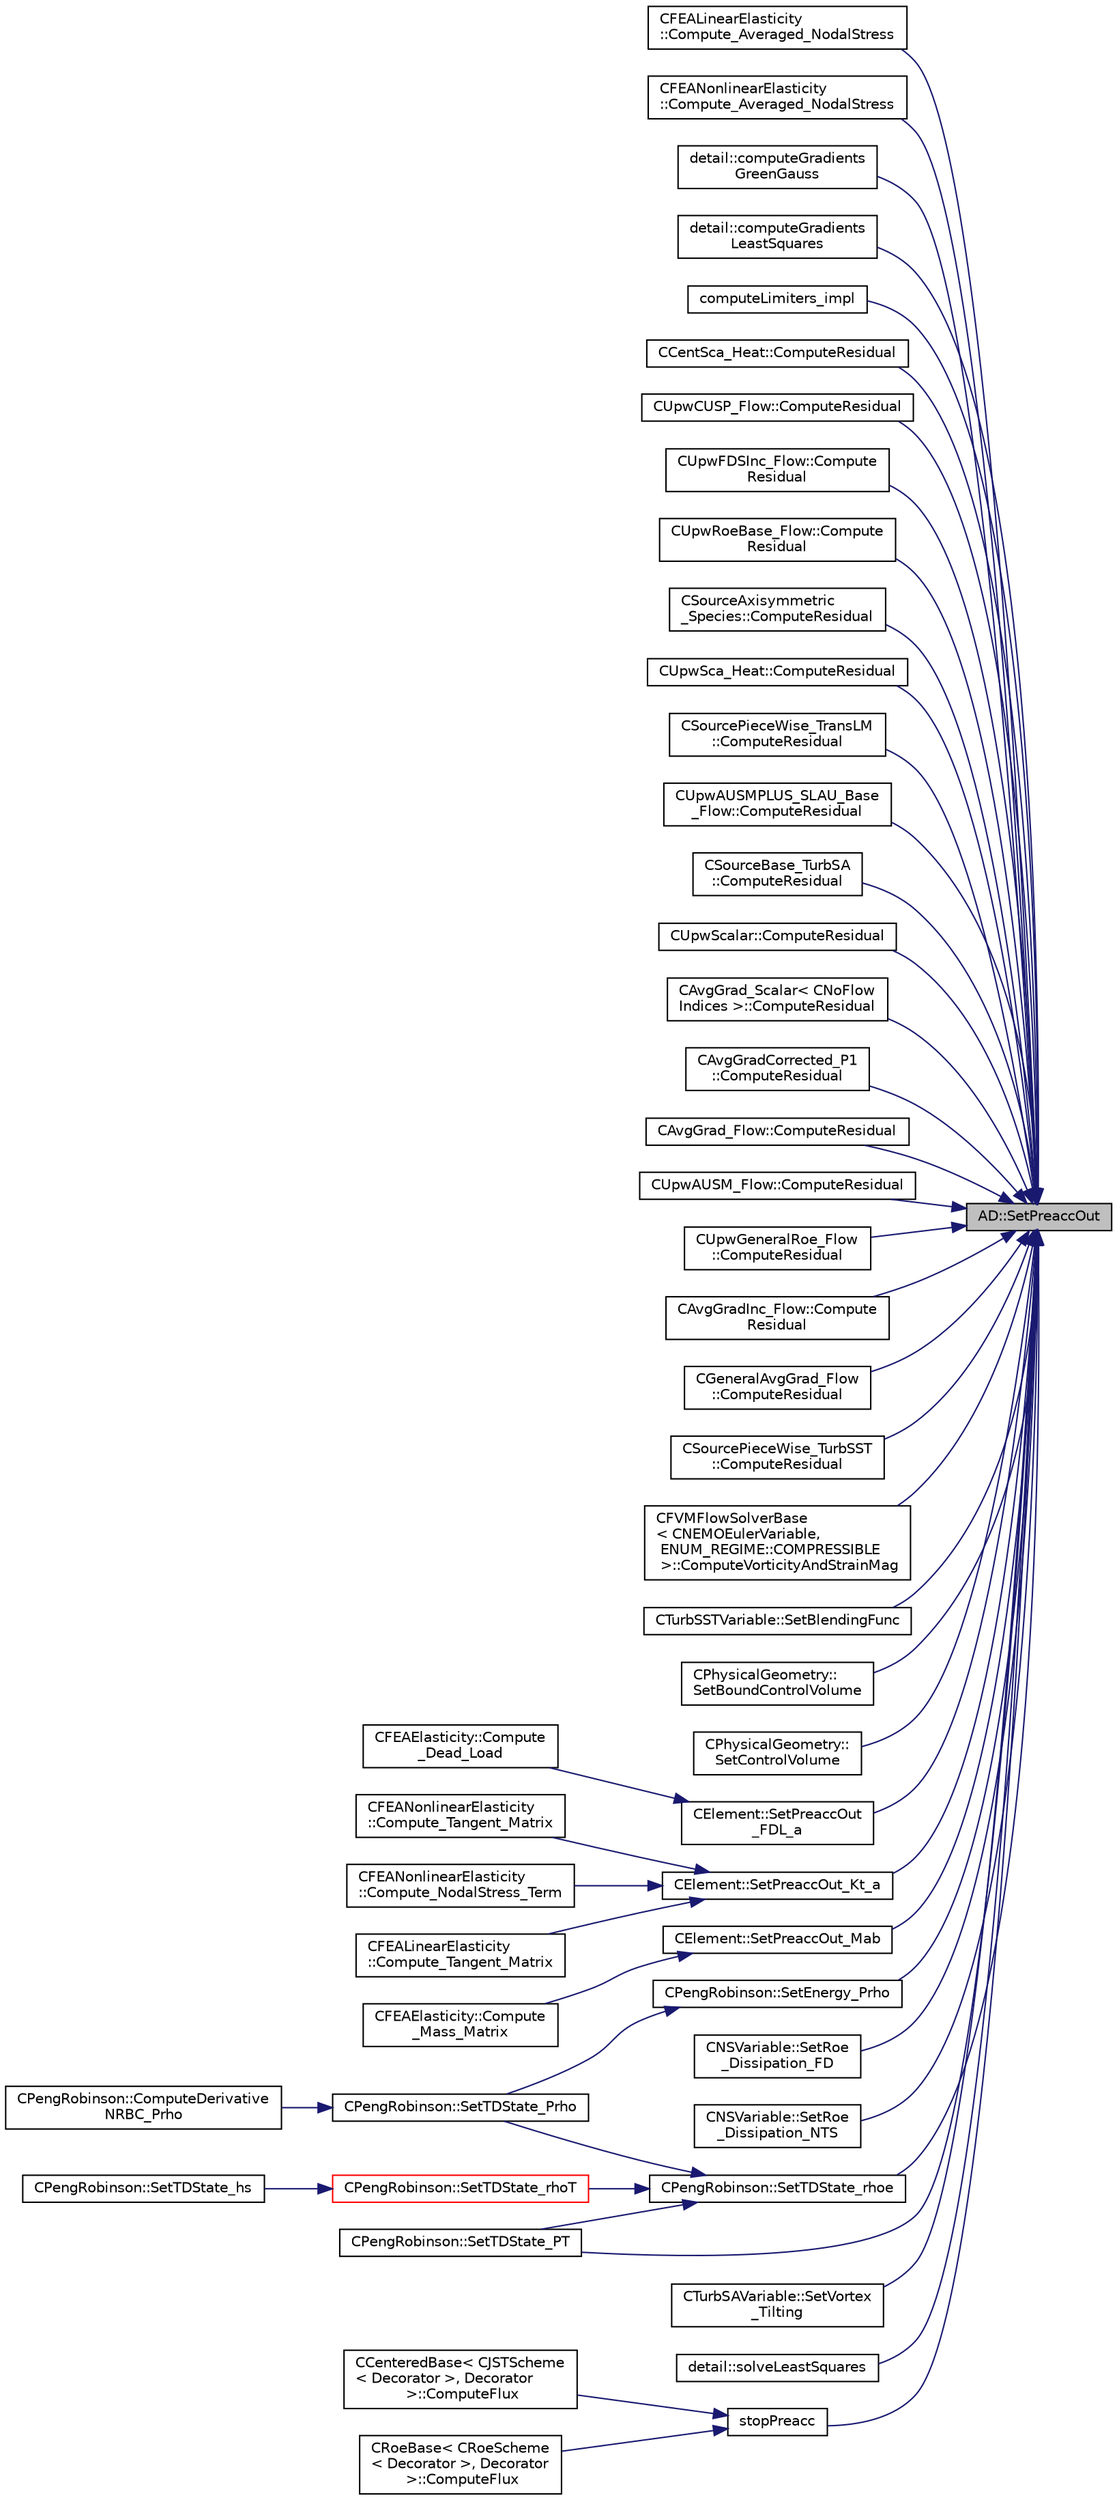 digraph "AD::SetPreaccOut"
{
 // LATEX_PDF_SIZE
  edge [fontname="Helvetica",fontsize="10",labelfontname="Helvetica",labelfontsize="10"];
  node [fontname="Helvetica",fontsize="10",shape=record];
  rankdir="RL";
  Node1 [label="AD::SetPreaccOut",height=0.2,width=0.4,color="black", fillcolor="grey75", style="filled", fontcolor="black",tooltip="Sets the scalar outputs of a preaccumulation section."];
  Node1 -> Node2 [dir="back",color="midnightblue",fontsize="10",style="solid",fontname="Helvetica"];
  Node2 [label="CFEALinearElasticity\l::Compute_Averaged_NodalStress",height=0.2,width=0.4,color="black", fillcolor="white", style="filled",URL="$classCFEALinearElasticity.html#a288e8d51aa0dbb19df8abbbbcdbac73d",tooltip="Compute averaged nodal stresses (for post processing)."];
  Node1 -> Node3 [dir="back",color="midnightblue",fontsize="10",style="solid",fontname="Helvetica"];
  Node3 [label="CFEANonlinearElasticity\l::Compute_Averaged_NodalStress",height=0.2,width=0.4,color="black", fillcolor="white", style="filled",URL="$classCFEANonlinearElasticity.html#a5e58a54abd621567a59edb8cf8e1840a",tooltip="Compute averaged nodal stresses (for post processing)."];
  Node1 -> Node4 [dir="back",color="midnightblue",fontsize="10",style="solid",fontname="Helvetica"];
  Node4 [label="detail::computeGradients\lGreenGauss",height=0.2,width=0.4,color="black", fillcolor="white", style="filled",URL="$group__FvmAlgos.html#ga031dfb21c1777c986ae93d716ec4568b",tooltip="Compute the gradient of a field using the Green-Gauss theorem."];
  Node1 -> Node5 [dir="back",color="midnightblue",fontsize="10",style="solid",fontname="Helvetica"];
  Node5 [label="detail::computeGradients\lLeastSquares",height=0.2,width=0.4,color="black", fillcolor="white", style="filled",URL="$group__FvmAlgos.html#ga186a32bf8b211a50432fe55a6a608c21",tooltip="Compute the gradient of a field using inverse-distance-weighted or unweighted Least-Squares approxima..."];
  Node1 -> Node6 [dir="back",color="midnightblue",fontsize="10",style="solid",fontname="Helvetica"];
  Node6 [label="computeLimiters_impl",height=0.2,width=0.4,color="black", fillcolor="white", style="filled",URL="$group__FvmAlgos.html#ga4639562695f9dc19f098e6d00fcacde1",tooltip="Generic limiter computation for methods based on one limiter value per point (as opposed to one per e..."];
  Node1 -> Node7 [dir="back",color="midnightblue",fontsize="10",style="solid",fontname="Helvetica"];
  Node7 [label="CCentSca_Heat::ComputeResidual",height=0.2,width=0.4,color="black", fillcolor="white", style="filled",URL="$classCCentSca__Heat.html#a42a8f4ee0a3d6b716a66bdd2c604b23a",tooltip="Compute the flow residual using a JST method."];
  Node1 -> Node8 [dir="back",color="midnightblue",fontsize="10",style="solid",fontname="Helvetica"];
  Node8 [label="CUpwCUSP_Flow::ComputeResidual",height=0.2,width=0.4,color="black", fillcolor="white", style="filled",URL="$classCUpwCUSP__Flow.html#a96394dda58bdba5ea3406230d5b924e5",tooltip="Compute the flow residual using a JST method."];
  Node1 -> Node9 [dir="back",color="midnightblue",fontsize="10",style="solid",fontname="Helvetica"];
  Node9 [label="CUpwFDSInc_Flow::Compute\lResidual",height=0.2,width=0.4,color="black", fillcolor="white", style="filled",URL="$classCUpwFDSInc__Flow.html#a8a4008e3d32194e82e74e3607af0deea",tooltip="Compute the upwind flux between two nodes i and j."];
  Node1 -> Node10 [dir="back",color="midnightblue",fontsize="10",style="solid",fontname="Helvetica"];
  Node10 [label="CUpwRoeBase_Flow::Compute\lResidual",height=0.2,width=0.4,color="black", fillcolor="white", style="filled",URL="$classCUpwRoeBase__Flow.html#ae828f7505381432012daa1618ff9f030",tooltip="Compute the flux from node i to node j, part common to most Roe schemes."];
  Node1 -> Node11 [dir="back",color="midnightblue",fontsize="10",style="solid",fontname="Helvetica"];
  Node11 [label="CSourceAxisymmetric\l_Species::ComputeResidual",height=0.2,width=0.4,color="black", fillcolor="white", style="filled",URL="$classCSourceAxisymmetric__Species.html#ad959c3b5e60f5fd9a233a098c91322b5",tooltip="Residual of the axisymmetric source term."];
  Node1 -> Node12 [dir="back",color="midnightblue",fontsize="10",style="solid",fontname="Helvetica"];
  Node12 [label="CUpwSca_Heat::ComputeResidual",height=0.2,width=0.4,color="black", fillcolor="white", style="filled",URL="$classCUpwSca__Heat.html#ad49adf9bdbb8a6bf1d42109f63a29522",tooltip="Compute the scalar upwind flux between two nodes i and j."];
  Node1 -> Node13 [dir="back",color="midnightblue",fontsize="10",style="solid",fontname="Helvetica"];
  Node13 [label="CSourcePieceWise_TransLM\l::ComputeResidual",height=0.2,width=0.4,color="black", fillcolor="white", style="filled",URL="$classCSourcePieceWise__TransLM.html#a4d02bd499be33be05c82bd84d466caac",tooltip="Residual for source term integration."];
  Node1 -> Node14 [dir="back",color="midnightblue",fontsize="10",style="solid",fontname="Helvetica"];
  Node14 [label="CUpwAUSMPLUS_SLAU_Base\l_Flow::ComputeResidual",height=0.2,width=0.4,color="black", fillcolor="white", style="filled",URL="$classCUpwAUSMPLUS__SLAU__Base__Flow.html#a70d144bce6b01b7d0df01a03ac77e500",tooltip="Compute the AUSM+ and SLAU family of schemes."];
  Node1 -> Node15 [dir="back",color="midnightblue",fontsize="10",style="solid",fontname="Helvetica"];
  Node15 [label="CSourceBase_TurbSA\l::ComputeResidual",height=0.2,width=0.4,color="black", fillcolor="white", style="filled",URL="$classCSourceBase__TurbSA.html#a98179f7fb85368f815c070b96774b6de",tooltip="Residual for source term integration."];
  Node1 -> Node16 [dir="back",color="midnightblue",fontsize="10",style="solid",fontname="Helvetica"];
  Node16 [label="CUpwScalar::ComputeResidual",height=0.2,width=0.4,color="black", fillcolor="white", style="filled",URL="$classCUpwScalar.html#af30d3fd2b982ed558923432dfc896ad3",tooltip="Compute the scalar upwind flux between two nodes i and j."];
  Node1 -> Node17 [dir="back",color="midnightblue",fontsize="10",style="solid",fontname="Helvetica"];
  Node17 [label="CAvgGrad_Scalar\< CNoFlow\lIndices \>::ComputeResidual",height=0.2,width=0.4,color="black", fillcolor="white", style="filled",URL="$classCAvgGrad__Scalar.html#a04be01597eab746241e04edf5c00ed0e",tooltip="Compute the viscous residual using an average of gradients without correction."];
  Node1 -> Node18 [dir="back",color="midnightblue",fontsize="10",style="solid",fontname="Helvetica"];
  Node18 [label="CAvgGradCorrected_P1\l::ComputeResidual",height=0.2,width=0.4,color="black", fillcolor="white", style="filled",URL="$classCAvgGradCorrected__P1.html#a8ccfd040b4318f4a3217e0bf76ef018f",tooltip="Compute the viscous residual of the P1 equation."];
  Node1 -> Node19 [dir="back",color="midnightblue",fontsize="10",style="solid",fontname="Helvetica"];
  Node19 [label="CAvgGrad_Flow::ComputeResidual",height=0.2,width=0.4,color="black", fillcolor="white", style="filled",URL="$classCAvgGrad__Flow.html#a24116483420da4c85e134442cbce7590",tooltip="Compute the viscous flow residual using an average of gradients."];
  Node1 -> Node20 [dir="back",color="midnightblue",fontsize="10",style="solid",fontname="Helvetica"];
  Node20 [label="CUpwAUSM_Flow::ComputeResidual",height=0.2,width=0.4,color="black", fillcolor="white", style="filled",URL="$classCUpwAUSM__Flow.html#a792ec6c1b75f7bbacc33566bbe7c0e88",tooltip="Compute the Roe's flux between two nodes i and j."];
  Node1 -> Node21 [dir="back",color="midnightblue",fontsize="10",style="solid",fontname="Helvetica"];
  Node21 [label="CUpwGeneralRoe_Flow\l::ComputeResidual",height=0.2,width=0.4,color="black", fillcolor="white", style="filled",URL="$classCUpwGeneralRoe__Flow.html#ae7835fc0d44bb290bef95f1e5ce3d90f",tooltip="Compute the Roe's flux between two nodes i and j."];
  Node1 -> Node22 [dir="back",color="midnightblue",fontsize="10",style="solid",fontname="Helvetica"];
  Node22 [label="CAvgGradInc_Flow::Compute\lResidual",height=0.2,width=0.4,color="black", fillcolor="white", style="filled",URL="$classCAvgGradInc__Flow.html#a01d7de2a96934050c3cc1ccda489dd0c",tooltip="Compute the viscous flow residual using an average of gradients."];
  Node1 -> Node23 [dir="back",color="midnightblue",fontsize="10",style="solid",fontname="Helvetica"];
  Node23 [label="CGeneralAvgGrad_Flow\l::ComputeResidual",height=0.2,width=0.4,color="black", fillcolor="white", style="filled",URL="$classCGeneralAvgGrad__Flow.html#af77f9f862b6b097256d3521a829e97d9",tooltip="Compute the viscous flow residual using an average of gradients."];
  Node1 -> Node24 [dir="back",color="midnightblue",fontsize="10",style="solid",fontname="Helvetica"];
  Node24 [label="CSourcePieceWise_TurbSST\l::ComputeResidual",height=0.2,width=0.4,color="black", fillcolor="white", style="filled",URL="$classCSourcePieceWise__TurbSST.html#a6d1441810be5842a599a57908180032c",tooltip="Residual for source term integration."];
  Node1 -> Node25 [dir="back",color="midnightblue",fontsize="10",style="solid",fontname="Helvetica"];
  Node25 [label="CFVMFlowSolverBase\l\< CNEMOEulerVariable,\l ENUM_REGIME::COMPRESSIBLE\l \>::ComputeVorticityAndStrainMag",height=0.2,width=0.4,color="black", fillcolor="white", style="filled",URL="$classCFVMFlowSolverBase.html#af84f9a0d4de3df7d82cef37eae94f739",tooltip="Evaluate the vorticity and strain rate magnitude."];
  Node1 -> Node26 [dir="back",color="midnightblue",fontsize="10",style="solid",fontname="Helvetica"];
  Node26 [label="CTurbSSTVariable::SetBlendingFunc",height=0.2,width=0.4,color="black", fillcolor="white", style="filled",URL="$classCTurbSSTVariable.html#aaf713bb15dedbd5f4b09df84f5d501cf",tooltip="Set the blending function for the blending of k-w and k-eps."];
  Node1 -> Node27 [dir="back",color="midnightblue",fontsize="10",style="solid",fontname="Helvetica"];
  Node27 [label="CPhysicalGeometry::\lSetBoundControlVolume",height=0.2,width=0.4,color="black", fillcolor="white", style="filled",URL="$classCPhysicalGeometry.html#a6767e6f3fec7bdb037a3add63e93395d",tooltip="Set boundary vertex structure of the control volume."];
  Node1 -> Node28 [dir="back",color="midnightblue",fontsize="10",style="solid",fontname="Helvetica"];
  Node28 [label="CPhysicalGeometry::\lSetControlVolume",height=0.2,width=0.4,color="black", fillcolor="white", style="filled",URL="$classCPhysicalGeometry.html#a0111aae7c2041c5c58b183bd337cdee6",tooltip="Set the edge structure of the control volume."];
  Node1 -> Node29 [dir="back",color="midnightblue",fontsize="10",style="solid",fontname="Helvetica"];
  Node29 [label="CPengRobinson::SetEnergy_Prho",height=0.2,width=0.4,color="black", fillcolor="white", style="filled",URL="$classCPengRobinson.html#af378e5d2f6b426a1e4735b2be8bf6654",tooltip="Set the Dimensionless Energy using Pressure and Density."];
  Node29 -> Node30 [dir="back",color="midnightblue",fontsize="10",style="solid",fontname="Helvetica"];
  Node30 [label="CPengRobinson::SetTDState_Prho",height=0.2,width=0.4,color="black", fillcolor="white", style="filled",URL="$classCPengRobinson.html#ae30277cdfc4a369da21988eb3c7fe235",tooltip="Set the Dimensionless State using Pressure and Density."];
  Node30 -> Node31 [dir="back",color="midnightblue",fontsize="10",style="solid",fontname="Helvetica"];
  Node31 [label="CPengRobinson::ComputeDerivative\lNRBC_Prho",height=0.2,width=0.4,color="black", fillcolor="white", style="filled",URL="$classCPengRobinson.html#acfedb20086ab07a828a8b5bcfe91aab0",tooltip="compute some derivatives of enthalpy and entropy needed for subsonic inflow BC"];
  Node1 -> Node32 [dir="back",color="midnightblue",fontsize="10",style="solid",fontname="Helvetica"];
  Node32 [label="CElement::SetPreaccOut\l_FDL_a",height=0.2,width=0.4,color="black", fillcolor="white", style="filled",URL="$classCElement.html#ab5ca0147b61034f339cff1b203fc4477",tooltip="Register the dead load as a pre-accumulation output."];
  Node32 -> Node33 [dir="back",color="midnightblue",fontsize="10",style="solid",fontname="Helvetica"];
  Node33 [label="CFEAElasticity::Compute\l_Dead_Load",height=0.2,width=0.4,color="black", fillcolor="white", style="filled",URL="$classCFEAElasticity.html#a31ab10608a0f2b45808ee5635f0ec7d5",tooltip="Compute the nodal gravity loads for an element."];
  Node1 -> Node34 [dir="back",color="midnightblue",fontsize="10",style="solid",fontname="Helvetica"];
  Node34 [label="CElement::SetPreaccOut_Kt_a",height=0.2,width=0.4,color="black", fillcolor="white", style="filled",URL="$classCElement.html#afae4494eff7cd77a8e3bc2ba73cb840c",tooltip="Register the stress residual as a pre-accumulation output. When computing the element stiffness matri..."];
  Node34 -> Node35 [dir="back",color="midnightblue",fontsize="10",style="solid",fontname="Helvetica"];
  Node35 [label="CFEANonlinearElasticity\l::Compute_NodalStress_Term",height=0.2,width=0.4,color="black", fillcolor="white", style="filled",URL="$classCFEANonlinearElasticity.html#a898db96454279eeab05c6f91408e233c",tooltip="Compute the nodal stress terms for an element."];
  Node34 -> Node36 [dir="back",color="midnightblue",fontsize="10",style="solid",fontname="Helvetica"];
  Node36 [label="CFEALinearElasticity\l::Compute_Tangent_Matrix",height=0.2,width=0.4,color="black", fillcolor="white", style="filled",URL="$classCFEALinearElasticity.html#a294b57499c97b1aeeb60330818f99ca4",tooltip="Build the tangent stiffness matrix of an element."];
  Node34 -> Node37 [dir="back",color="midnightblue",fontsize="10",style="solid",fontname="Helvetica"];
  Node37 [label="CFEANonlinearElasticity\l::Compute_Tangent_Matrix",height=0.2,width=0.4,color="black", fillcolor="white", style="filled",URL="$classCFEANonlinearElasticity.html#a030a902bbc782bab5bcad7479cae99bf",tooltip="Build the tangent stiffness matrix of an element."];
  Node1 -> Node38 [dir="back",color="midnightblue",fontsize="10",style="solid",fontname="Helvetica"];
  Node38 [label="CElement::SetPreaccOut_Mab",height=0.2,width=0.4,color="black", fillcolor="white", style="filled",URL="$classCElement.html#a75e02cdcd099f3f0981af7e9ca84f92b",tooltip="Register the mass matrix as a pre-accumulation output."];
  Node38 -> Node39 [dir="back",color="midnightblue",fontsize="10",style="solid",fontname="Helvetica"];
  Node39 [label="CFEAElasticity::Compute\l_Mass_Matrix",height=0.2,width=0.4,color="black", fillcolor="white", style="filled",URL="$classCFEAElasticity.html#aa915d6053f8f7ea785ce4a44033b3c18",tooltip="Build the mass matrix of an element."];
  Node1 -> Node40 [dir="back",color="midnightblue",fontsize="10",style="solid",fontname="Helvetica"];
  Node40 [label="CNSVariable::SetRoe\l_Dissipation_FD",height=0.2,width=0.4,color="black", fillcolor="white", style="filled",URL="$classCNSVariable.html#a71e190265f85ef8f0cb414275dba59f7",tooltip="Set the new solution for Roe Dissipation."];
  Node1 -> Node41 [dir="back",color="midnightblue",fontsize="10",style="solid",fontname="Helvetica"];
  Node41 [label="CNSVariable::SetRoe\l_Dissipation_NTS",height=0.2,width=0.4,color="black", fillcolor="white", style="filled",URL="$classCNSVariable.html#ae8391103a386186f112deaa91e04cee7",tooltip="Set the new solution for Roe Dissipation."];
  Node1 -> Node42 [dir="back",color="midnightblue",fontsize="10",style="solid",fontname="Helvetica"];
  Node42 [label="CPengRobinson::SetTDState_PT",height=0.2,width=0.4,color="black", fillcolor="white", style="filled",URL="$classCPengRobinson.html#ac17b82e23de9fc2fcd4e4ea4fa410b57",tooltip="Set the Dimensionless State using Pressure and Temperature."];
  Node1 -> Node43 [dir="back",color="midnightblue",fontsize="10",style="solid",fontname="Helvetica"];
  Node43 [label="CPengRobinson::SetTDState_rhoe",height=0.2,width=0.4,color="black", fillcolor="white", style="filled",URL="$classCPengRobinson.html#a5699a7f9a5a5f8a6bb8d90b0cd216c7d",tooltip="Set the Dimensionless State using Density and Internal Energy."];
  Node43 -> Node30 [dir="back",color="midnightblue",fontsize="10",style="solid",fontname="Helvetica"];
  Node43 -> Node42 [dir="back",color="midnightblue",fontsize="10",style="solid",fontname="Helvetica"];
  Node43 -> Node44 [dir="back",color="midnightblue",fontsize="10",style="solid",fontname="Helvetica"];
  Node44 [label="CPengRobinson::SetTDState_rhoT",height=0.2,width=0.4,color="red", fillcolor="white", style="filled",URL="$classCPengRobinson.html#a72c901fe82cb7fe63df2b185c9a2a5dc",tooltip="virtual member that would be different for each gas model implemented"];
  Node44 -> Node45 [dir="back",color="midnightblue",fontsize="10",style="solid",fontname="Helvetica"];
  Node45 [label="CPengRobinson::SetTDState_hs",height=0.2,width=0.4,color="black", fillcolor="white", style="filled",URL="$classCPengRobinson.html#a904a269891a9c1bc9275a1d0619d24c4",tooltip="virtual member that would be different for each gas model implemented"];
  Node1 -> Node47 [dir="back",color="midnightblue",fontsize="10",style="solid",fontname="Helvetica"];
  Node47 [label="CTurbSAVariable::SetVortex\l_Tilting",height=0.2,width=0.4,color="black", fillcolor="white", style="filled",URL="$classCTurbSAVariable.html#a3cb17c734baf7ecff3cc72eccb53c0ee",tooltip="Set the vortex tilting measure for computation of the EDDES length scale."];
  Node1 -> Node48 [dir="back",color="midnightblue",fontsize="10",style="solid",fontname="Helvetica"];
  Node48 [label="detail::solveLeastSquares",height=0.2,width=0.4,color="black", fillcolor="white", style="filled",URL="$group__FvmAlgos.html#ga9958d5c208f07e6c16cc9951f3d3d68f",tooltip="Solve the least-squares problem for one point."];
  Node1 -> Node49 [dir="back",color="midnightblue",fontsize="10",style="solid",fontname="Helvetica"];
  Node49 [label="stopPreacc",height=0.2,width=0.4,color="black", fillcolor="white", style="filled",URL="$util_8hpp.html#a968e7303e4aeb173ec96abeabc5ae2ce",tooltip="Stop the AD preaccumulation."];
  Node49 -> Node50 [dir="back",color="midnightblue",fontsize="10",style="solid",fontname="Helvetica"];
  Node50 [label="CCenteredBase\< CJSTScheme\l\< Decorator \>, Decorator\l \>::ComputeFlux",height=0.2,width=0.4,color="black", fillcolor="white", style="filled",URL="$classCCenteredBase.html#ac9b1510a81f92bcdc4c319b415d1ea82",tooltip="Implementation of the base centered flux."];
  Node49 -> Node51 [dir="back",color="midnightblue",fontsize="10",style="solid",fontname="Helvetica"];
  Node51 [label="CRoeBase\< CRoeScheme\l\< Decorator \>, Decorator\l \>::ComputeFlux",height=0.2,width=0.4,color="black", fillcolor="white", style="filled",URL="$classCRoeBase.html#a66014e97b96e951548712bc65bb2857e",tooltip="Implementation of the base Roe flux."];
}
